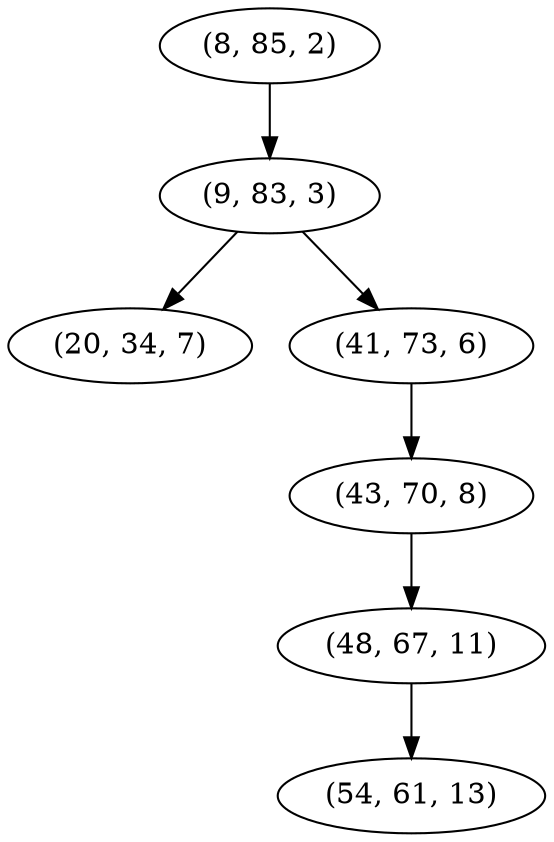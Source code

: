 digraph tree {
    "(8, 85, 2)";
    "(9, 83, 3)";
    "(20, 34, 7)";
    "(41, 73, 6)";
    "(43, 70, 8)";
    "(48, 67, 11)";
    "(54, 61, 13)";
    "(8, 85, 2)" -> "(9, 83, 3)";
    "(9, 83, 3)" -> "(20, 34, 7)";
    "(9, 83, 3)" -> "(41, 73, 6)";
    "(41, 73, 6)" -> "(43, 70, 8)";
    "(43, 70, 8)" -> "(48, 67, 11)";
    "(48, 67, 11)" -> "(54, 61, 13)";
}
